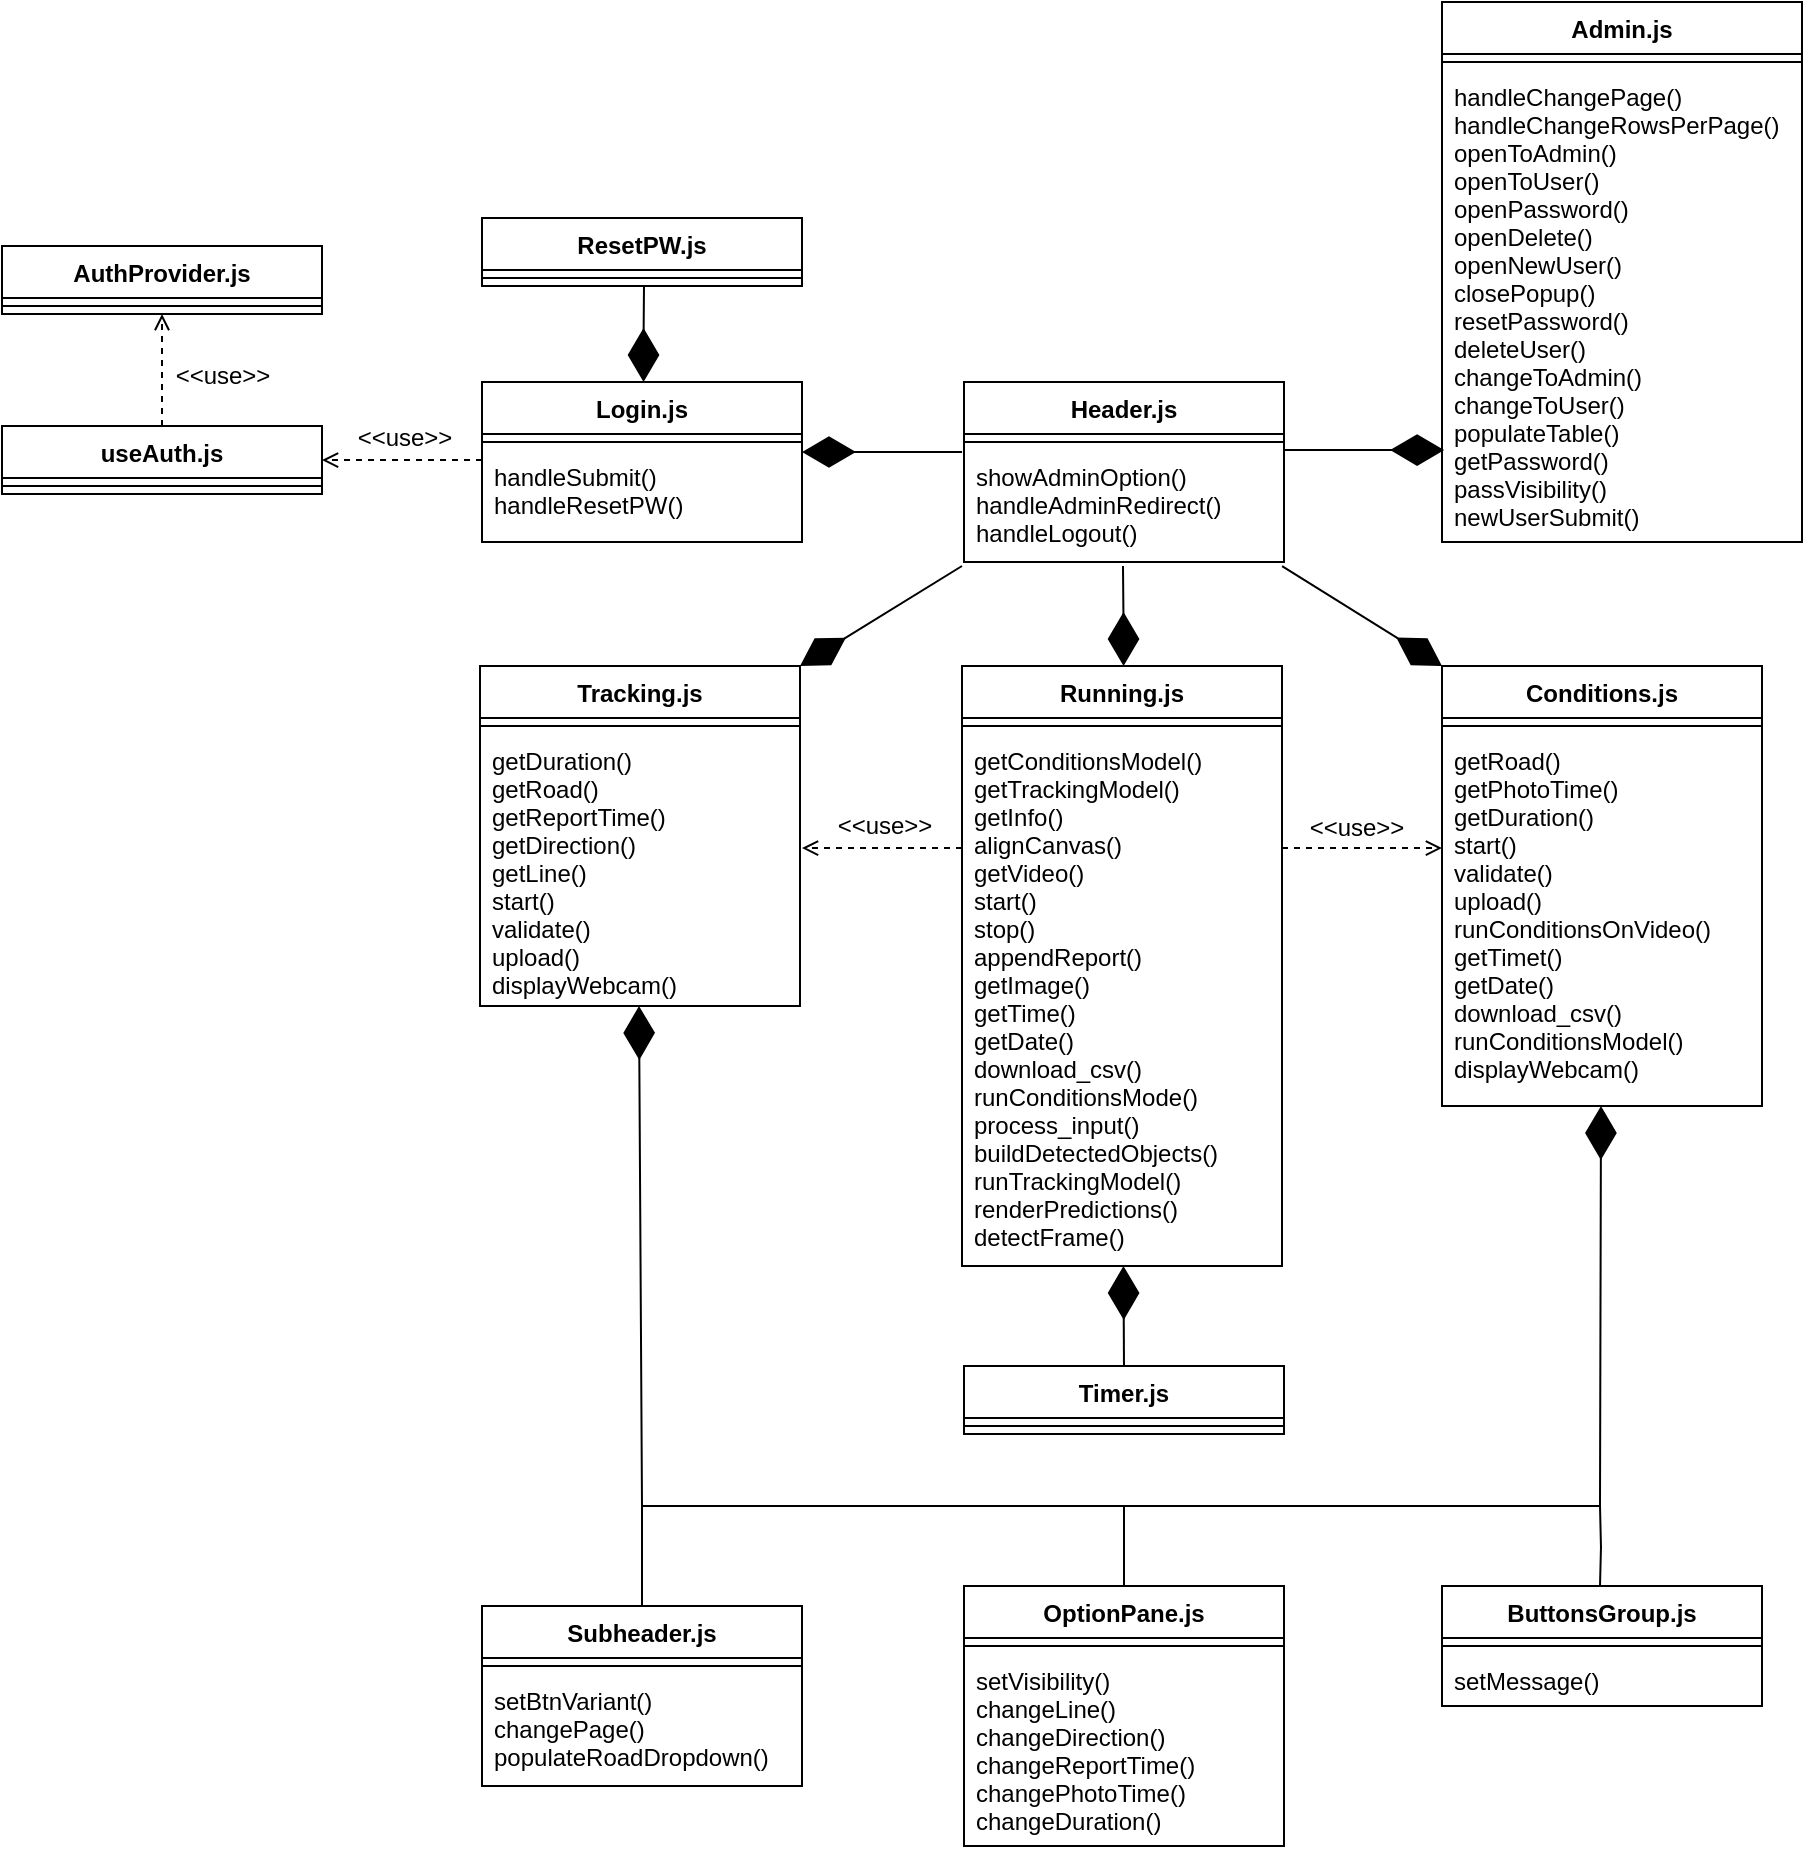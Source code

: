 <mxfile version="16.5.1" type="device"><diagram id="Spc1id3JH02y9eW07wIk" name="Page-1"><mxGraphModel dx="1124" dy="923" grid="0" gridSize="10" guides="1" tooltips="1" connect="1" arrows="1" fold="1" page="0" pageScale="1" pageWidth="1100" pageHeight="850" math="0" shadow="0"><root><mxCell id="0"/><mxCell id="1" parent="0"/><mxCell id="PTDvd9KquHp4soIrrXdA-9" value="Tracking.js" style="swimlane;fontStyle=1;align=center;verticalAlign=top;childLayout=stackLayout;horizontal=1;startSize=26;horizontalStack=0;resizeParent=1;resizeParentMax=0;resizeLast=0;collapsible=1;marginBottom=0;" vertex="1" parent="1"><mxGeometry x="399" y="400" width="160" height="170" as="geometry"/></mxCell><mxCell id="PTDvd9KquHp4soIrrXdA-10" value="" style="line;strokeWidth=1;fillColor=none;align=left;verticalAlign=middle;spacingTop=-1;spacingLeft=3;spacingRight=3;rotatable=0;labelPosition=right;points=[];portConstraint=eastwest;" vertex="1" parent="PTDvd9KquHp4soIrrXdA-9"><mxGeometry y="26" width="160" height="8" as="geometry"/></mxCell><mxCell id="PTDvd9KquHp4soIrrXdA-11" value="getDuration()&#10;getRoad()&#10;getReportTime()&#10;getDirection()&#10;getLine()&#10;start()&#10;validate()&#10;upload()&#10;displayWebcam()" style="text;strokeColor=none;fillColor=none;align=left;verticalAlign=top;spacingLeft=4;spacingRight=4;overflow=hidden;rotatable=0;points=[[0,0.5],[1,0.5]];portConstraint=eastwest;" vertex="1" parent="PTDvd9KquHp4soIrrXdA-9"><mxGeometry y="34" width="160" height="136" as="geometry"/></mxCell><mxCell id="PTDvd9KquHp4soIrrXdA-12" value="ResetPW.js" style="swimlane;fontStyle=1;align=center;verticalAlign=top;childLayout=stackLayout;horizontal=1;startSize=26;horizontalStack=0;resizeParent=1;resizeParentMax=0;resizeLast=0;collapsible=1;marginBottom=0;" vertex="1" parent="1"><mxGeometry x="400" y="176" width="160" height="34" as="geometry"/></mxCell><mxCell id="PTDvd9KquHp4soIrrXdA-13" value="" style="line;strokeWidth=1;fillColor=none;align=left;verticalAlign=middle;spacingTop=-1;spacingLeft=3;spacingRight=3;rotatable=0;labelPosition=right;points=[];portConstraint=eastwest;" vertex="1" parent="PTDvd9KquHp4soIrrXdA-12"><mxGeometry y="26" width="160" height="8" as="geometry"/></mxCell><mxCell id="PTDvd9KquHp4soIrrXdA-15" value="Running.js" style="swimlane;fontStyle=1;align=center;verticalAlign=top;childLayout=stackLayout;horizontal=1;startSize=26;horizontalStack=0;resizeParent=1;resizeParentMax=0;resizeLast=0;collapsible=1;marginBottom=0;" vertex="1" parent="1"><mxGeometry x="640" y="400" width="160" height="300" as="geometry"/></mxCell><mxCell id="PTDvd9KquHp4soIrrXdA-16" value="" style="line;strokeWidth=1;fillColor=none;align=left;verticalAlign=middle;spacingTop=-1;spacingLeft=3;spacingRight=3;rotatable=0;labelPosition=right;points=[];portConstraint=eastwest;" vertex="1" parent="PTDvd9KquHp4soIrrXdA-15"><mxGeometry y="26" width="160" height="8" as="geometry"/></mxCell><mxCell id="PTDvd9KquHp4soIrrXdA-17" value="getConditionsModel()&#10;getTrackingModel()&#10;getInfo()&#10;alignCanvas()&#10;getVideo()&#10;start()&#10;stop()&#10;appendReport()&#10;getImage()&#10;getTime()&#10;getDate()&#10;download_csv()&#10;runConditionsMode()&#10;process_input()&#10;buildDetectedObjects()&#10;runTrackingModel()&#10;renderPredictions()&#10;detectFrame()" style="text;strokeColor=none;fillColor=none;align=left;verticalAlign=top;spacingLeft=4;spacingRight=4;overflow=hidden;rotatable=0;points=[[0,0.5],[1,0.5]];portConstraint=eastwest;" vertex="1" parent="PTDvd9KquHp4soIrrXdA-15"><mxGeometry y="34" width="160" height="266" as="geometry"/></mxCell><mxCell id="PTDvd9KquHp4soIrrXdA-18" value="Timer.js" style="swimlane;fontStyle=1;align=center;verticalAlign=top;childLayout=stackLayout;horizontal=1;startSize=26;horizontalStack=0;resizeParent=1;resizeParentMax=0;resizeLast=0;collapsible=1;marginBottom=0;" vertex="1" parent="1"><mxGeometry x="641" y="750" width="160" height="34" as="geometry"/></mxCell><mxCell id="PTDvd9KquHp4soIrrXdA-19" value="" style="line;strokeWidth=1;fillColor=none;align=left;verticalAlign=middle;spacingTop=-1;spacingLeft=3;spacingRight=3;rotatable=0;labelPosition=right;points=[];portConstraint=eastwest;" vertex="1" parent="PTDvd9KquHp4soIrrXdA-18"><mxGeometry y="26" width="160" height="8" as="geometry"/></mxCell><mxCell id="PTDvd9KquHp4soIrrXdA-21" value="OptionPane.js" style="swimlane;fontStyle=1;align=center;verticalAlign=top;childLayout=stackLayout;horizontal=1;startSize=26;horizontalStack=0;resizeParent=1;resizeParentMax=0;resizeLast=0;collapsible=1;marginBottom=0;" vertex="1" parent="1"><mxGeometry x="641" y="860" width="160" height="130" as="geometry"/></mxCell><mxCell id="PTDvd9KquHp4soIrrXdA-22" value="" style="line;strokeWidth=1;fillColor=none;align=left;verticalAlign=middle;spacingTop=-1;spacingLeft=3;spacingRight=3;rotatable=0;labelPosition=right;points=[];portConstraint=eastwest;" vertex="1" parent="PTDvd9KquHp4soIrrXdA-21"><mxGeometry y="26" width="160" height="8" as="geometry"/></mxCell><mxCell id="PTDvd9KquHp4soIrrXdA-23" value="setVisibility()&#10;changeLine()&#10;changeDirection()&#10;changeReportTime()&#10;changePhotoTime()&#10;changeDuration()" style="text;strokeColor=none;fillColor=none;align=left;verticalAlign=top;spacingLeft=4;spacingRight=4;overflow=hidden;rotatable=0;points=[[0,0.5],[1,0.5]];portConstraint=eastwest;" vertex="1" parent="PTDvd9KquHp4soIrrXdA-21"><mxGeometry y="34" width="160" height="96" as="geometry"/></mxCell><mxCell id="PTDvd9KquHp4soIrrXdA-67" style="edgeStyle=orthogonalEdgeStyle;rounded=0;orthogonalLoop=1;jettySize=auto;html=1;exitX=0.5;exitY=0;exitDx=0;exitDy=0;endArrow=none;endFill=0;" edge="1" parent="1" source="PTDvd9KquHp4soIrrXdA-24"><mxGeometry relative="1" as="geometry"><mxPoint x="480" y="820" as="targetPoint"/></mxGeometry></mxCell><mxCell id="PTDvd9KquHp4soIrrXdA-24" value="Subheader.js" style="swimlane;fontStyle=1;align=center;verticalAlign=top;childLayout=stackLayout;horizontal=1;startSize=26;horizontalStack=0;resizeParent=1;resizeParentMax=0;resizeLast=0;collapsible=1;marginBottom=0;" vertex="1" parent="1"><mxGeometry x="400" y="870" width="160" height="90" as="geometry"/></mxCell><mxCell id="PTDvd9KquHp4soIrrXdA-25" value="" style="line;strokeWidth=1;fillColor=none;align=left;verticalAlign=middle;spacingTop=-1;spacingLeft=3;spacingRight=3;rotatable=0;labelPosition=right;points=[];portConstraint=eastwest;" vertex="1" parent="PTDvd9KquHp4soIrrXdA-24"><mxGeometry y="26" width="160" height="8" as="geometry"/></mxCell><mxCell id="PTDvd9KquHp4soIrrXdA-26" value="setBtnVariant()&#10;changePage()&#10;populateRoadDropdown()&#10;" style="text;strokeColor=none;fillColor=none;align=left;verticalAlign=top;spacingLeft=4;spacingRight=4;overflow=hidden;rotatable=0;points=[[0,0.5],[1,0.5]];portConstraint=eastwest;" vertex="1" parent="PTDvd9KquHp4soIrrXdA-24"><mxGeometry y="34" width="160" height="56" as="geometry"/></mxCell><mxCell id="PTDvd9KquHp4soIrrXdA-68" style="edgeStyle=orthogonalEdgeStyle;rounded=0;orthogonalLoop=1;jettySize=auto;html=1;exitX=0.5;exitY=0;exitDx=0;exitDy=0;endArrow=none;endFill=0;" edge="1" parent="1"><mxGeometry relative="1" as="geometry"><mxPoint x="959" y="820" as="targetPoint"/><mxPoint x="959" y="860" as="sourcePoint"/></mxGeometry></mxCell><mxCell id="PTDvd9KquHp4soIrrXdA-27" value="ButtonsGroup.js" style="swimlane;fontStyle=1;align=center;verticalAlign=top;childLayout=stackLayout;horizontal=1;startSize=26;horizontalStack=0;resizeParent=1;resizeParentMax=0;resizeLast=0;collapsible=1;marginBottom=0;" vertex="1" parent="1"><mxGeometry x="880" y="860" width="160" height="60" as="geometry"/></mxCell><mxCell id="PTDvd9KquHp4soIrrXdA-28" value="" style="line;strokeWidth=1;fillColor=none;align=left;verticalAlign=middle;spacingTop=-1;spacingLeft=3;spacingRight=3;rotatable=0;labelPosition=right;points=[];portConstraint=eastwest;" vertex="1" parent="PTDvd9KquHp4soIrrXdA-27"><mxGeometry y="26" width="160" height="8" as="geometry"/></mxCell><mxCell id="PTDvd9KquHp4soIrrXdA-29" value="setMessage()" style="text;strokeColor=none;fillColor=none;align=left;verticalAlign=top;spacingLeft=4;spacingRight=4;overflow=hidden;rotatable=0;points=[[0,0.5],[1,0.5]];portConstraint=eastwest;" vertex="1" parent="PTDvd9KquHp4soIrrXdA-27"><mxGeometry y="34" width="160" height="26" as="geometry"/></mxCell><mxCell id="PTDvd9KquHp4soIrrXdA-30" value="Conditions.js" style="swimlane;fontStyle=1;align=center;verticalAlign=top;childLayout=stackLayout;horizontal=1;startSize=26;horizontalStack=0;resizeParent=1;resizeParentMax=0;resizeLast=0;collapsible=1;marginBottom=0;" vertex="1" parent="1"><mxGeometry x="880" y="400" width="160" height="220" as="geometry"/></mxCell><mxCell id="PTDvd9KquHp4soIrrXdA-31" value="" style="line;strokeWidth=1;fillColor=none;align=left;verticalAlign=middle;spacingTop=-1;spacingLeft=3;spacingRight=3;rotatable=0;labelPosition=right;points=[];portConstraint=eastwest;" vertex="1" parent="PTDvd9KquHp4soIrrXdA-30"><mxGeometry y="26" width="160" height="8" as="geometry"/></mxCell><mxCell id="PTDvd9KquHp4soIrrXdA-32" value="getRoad()&#10;getPhotoTime()&#10;getDuration()&#10;start()&#10;validate()&#10;upload()&#10;runConditionsOnVideo()&#10;getTimet()&#10;getDate()&#10;download_csv()&#10;runConditionsModel()&#10;displayWebcam()&#10;" style="text;strokeColor=none;fillColor=none;align=left;verticalAlign=top;spacingLeft=4;spacingRight=4;overflow=hidden;rotatable=0;points=[[0,0.5],[1,0.5]];portConstraint=eastwest;" vertex="1" parent="PTDvd9KquHp4soIrrXdA-30"><mxGeometry y="34" width="160" height="186" as="geometry"/></mxCell><mxCell id="PTDvd9KquHp4soIrrXdA-33" value="Admin.js" style="swimlane;fontStyle=1;align=center;verticalAlign=top;childLayout=stackLayout;horizontal=1;startSize=26;horizontalStack=0;resizeParent=1;resizeParentMax=0;resizeLast=0;collapsible=1;marginBottom=0;" vertex="1" parent="1"><mxGeometry x="880" y="68" width="180" height="270" as="geometry"/></mxCell><mxCell id="PTDvd9KquHp4soIrrXdA-34" value="" style="line;strokeWidth=1;fillColor=none;align=left;verticalAlign=middle;spacingTop=-1;spacingLeft=3;spacingRight=3;rotatable=0;labelPosition=right;points=[];portConstraint=eastwest;" vertex="1" parent="PTDvd9KquHp4soIrrXdA-33"><mxGeometry y="26" width="180" height="8" as="geometry"/></mxCell><mxCell id="PTDvd9KquHp4soIrrXdA-35" value="handleChangePage()&#10;handleChangeRowsPerPage()&#10;openToAdmin()&#10;openToUser()&#10;openPassword()&#10;openDelete()&#10;openNewUser()&#10;closePopup()&#10;resetPassword()&#10;deleteUser()&#10;changeToAdmin()&#10;changeToUser()&#10;populateTable()&#10;getPassword()&#10;passVisibility()&#10;newUserSubmit()" style="text;strokeColor=none;fillColor=none;align=left;verticalAlign=top;spacingLeft=4;spacingRight=4;overflow=hidden;rotatable=0;points=[[0,0.5],[1,0.5]];portConstraint=eastwest;" vertex="1" parent="PTDvd9KquHp4soIrrXdA-33"><mxGeometry y="34" width="180" height="236" as="geometry"/></mxCell><mxCell id="PTDvd9KquHp4soIrrXdA-61" style="edgeStyle=orthogonalEdgeStyle;rounded=0;orthogonalLoop=1;jettySize=auto;html=1;exitX=0.5;exitY=0;exitDx=0;exitDy=0;entryX=0.5;entryY=1;entryDx=0;entryDy=0;dashed=1;endArrow=open;endFill=0;" edge="1" parent="1" source="PTDvd9KquHp4soIrrXdA-36" target="PTDvd9KquHp4soIrrXdA-39"><mxGeometry relative="1" as="geometry"/></mxCell><mxCell id="PTDvd9KquHp4soIrrXdA-36" value="useAuth.js" style="swimlane;fontStyle=1;align=center;verticalAlign=top;childLayout=stackLayout;horizontal=1;startSize=26;horizontalStack=0;resizeParent=1;resizeParentMax=0;resizeLast=0;collapsible=1;marginBottom=0;" vertex="1" parent="1"><mxGeometry x="160" y="280" width="160" height="34" as="geometry"/></mxCell><mxCell id="PTDvd9KquHp4soIrrXdA-37" value="" style="line;strokeWidth=1;fillColor=none;align=left;verticalAlign=middle;spacingTop=-1;spacingLeft=3;spacingRight=3;rotatable=0;labelPosition=right;points=[];portConstraint=eastwest;" vertex="1" parent="PTDvd9KquHp4soIrrXdA-36"><mxGeometry y="26" width="160" height="8" as="geometry"/></mxCell><mxCell id="PTDvd9KquHp4soIrrXdA-39" value="AuthProvider.js" style="swimlane;fontStyle=1;align=center;verticalAlign=top;childLayout=stackLayout;horizontal=1;startSize=26;horizontalStack=0;resizeParent=1;resizeParentMax=0;resizeLast=0;collapsible=1;marginBottom=0;" vertex="1" parent="1"><mxGeometry x="160" y="190" width="160" height="34" as="geometry"/></mxCell><mxCell id="PTDvd9KquHp4soIrrXdA-40" value="" style="line;strokeWidth=1;fillColor=none;align=left;verticalAlign=middle;spacingTop=-1;spacingLeft=3;spacingRight=3;rotatable=0;labelPosition=right;points=[];portConstraint=eastwest;" vertex="1" parent="PTDvd9KquHp4soIrrXdA-39"><mxGeometry y="26" width="160" height="8" as="geometry"/></mxCell><mxCell id="PTDvd9KquHp4soIrrXdA-42" value="Login.js" style="swimlane;fontStyle=1;align=center;verticalAlign=top;childLayout=stackLayout;horizontal=1;startSize=26;horizontalStack=0;resizeParent=1;resizeParentMax=0;resizeLast=0;collapsible=1;marginBottom=0;" vertex="1" parent="1"><mxGeometry x="400" y="258" width="160" height="80" as="geometry"/></mxCell><mxCell id="PTDvd9KquHp4soIrrXdA-43" value="" style="line;strokeWidth=1;fillColor=none;align=left;verticalAlign=middle;spacingTop=-1;spacingLeft=3;spacingRight=3;rotatable=0;labelPosition=right;points=[];portConstraint=eastwest;" vertex="1" parent="PTDvd9KquHp4soIrrXdA-42"><mxGeometry y="26" width="160" height="8" as="geometry"/></mxCell><mxCell id="PTDvd9KquHp4soIrrXdA-44" value="handleSubmit()&#10;handleResetPW()" style="text;strokeColor=none;fillColor=none;align=left;verticalAlign=top;spacingLeft=4;spacingRight=4;overflow=hidden;rotatable=0;points=[[0,0.5],[1,0.5]];portConstraint=eastwest;" vertex="1" parent="PTDvd9KquHp4soIrrXdA-42"><mxGeometry y="34" width="160" height="46" as="geometry"/></mxCell><mxCell id="PTDvd9KquHp4soIrrXdA-45" value="Header.js" style="swimlane;fontStyle=1;align=center;verticalAlign=top;childLayout=stackLayout;horizontal=1;startSize=26;horizontalStack=0;resizeParent=1;resizeParentMax=0;resizeLast=0;collapsible=1;marginBottom=0;" vertex="1" parent="1"><mxGeometry x="641" y="258" width="160" height="90" as="geometry"/></mxCell><mxCell id="PTDvd9KquHp4soIrrXdA-46" value="" style="line;strokeWidth=1;fillColor=none;align=left;verticalAlign=middle;spacingTop=-1;spacingLeft=3;spacingRight=3;rotatable=0;labelPosition=right;points=[];portConstraint=eastwest;" vertex="1" parent="PTDvd9KquHp4soIrrXdA-45"><mxGeometry y="26" width="160" height="8" as="geometry"/></mxCell><mxCell id="PTDvd9KquHp4soIrrXdA-47" value="showAdminOption()&#10;handleAdminRedirect()&#10;handleLogout()&#10;" style="text;strokeColor=none;fillColor=none;align=left;verticalAlign=top;spacingLeft=4;spacingRight=4;overflow=hidden;rotatable=0;points=[[0,0.5],[1,0.5]];portConstraint=eastwest;" vertex="1" parent="PTDvd9KquHp4soIrrXdA-45"><mxGeometry y="34" width="160" height="56" as="geometry"/></mxCell><mxCell id="PTDvd9KquHp4soIrrXdA-50" value="" style="endArrow=diamondThin;endFill=1;endSize=24;html=1;rounded=0;exitX=0.5;exitY=0;exitDx=0;exitDy=0;" edge="1" parent="1" source="PTDvd9KquHp4soIrrXdA-18" target="PTDvd9KquHp4soIrrXdA-17"><mxGeometry width="160" relative="1" as="geometry"><mxPoint x="520" y="550" as="sourcePoint"/><mxPoint x="680" y="550" as="targetPoint"/></mxGeometry></mxCell><mxCell id="PTDvd9KquHp4soIrrXdA-51" value="" style="endArrow=diamondThin;endFill=1;endSize=24;html=1;rounded=0;exitX=0.5;exitY=0;exitDx=0;exitDy=0;" edge="1" parent="1"><mxGeometry width="160" relative="1" as="geometry"><mxPoint x="720.497" y="350" as="sourcePoint"/><mxPoint x="720.77" y="400" as="targetPoint"/><Array as="points"><mxPoint x="720.77" y="380"/></Array></mxGeometry></mxCell><mxCell id="PTDvd9KquHp4soIrrXdA-53" value="" style="endArrow=diamondThin;endFill=1;endSize=24;html=1;rounded=0;entryX=1;entryY=0;entryDx=0;entryDy=0;" edge="1" parent="1" target="PTDvd9KquHp4soIrrXdA-9"><mxGeometry width="160" relative="1" as="geometry"><mxPoint x="640" y="350" as="sourcePoint"/><mxPoint x="730.77" y="410" as="targetPoint"/><Array as="points"/></mxGeometry></mxCell><mxCell id="PTDvd9KquHp4soIrrXdA-54" value="" style="endArrow=diamondThin;endFill=1;endSize=24;html=1;rounded=0;entryX=0;entryY=0;entryDx=0;entryDy=0;exitX=0.994;exitY=1.036;exitDx=0;exitDy=0;exitPerimeter=0;" edge="1" parent="1" source="PTDvd9KquHp4soIrrXdA-47" target="PTDvd9KquHp4soIrrXdA-30"><mxGeometry width="160" relative="1" as="geometry"><mxPoint x="650" y="360" as="sourcePoint"/><mxPoint x="569" y="410" as="targetPoint"/><Array as="points"/></mxGeometry></mxCell><mxCell id="PTDvd9KquHp4soIrrXdA-55" value="" style="endArrow=diamondThin;endFill=1;endSize=24;html=1;rounded=0;exitX=-0.006;exitY=0.018;exitDx=0;exitDy=0;exitPerimeter=0;" edge="1" parent="1" source="PTDvd9KquHp4soIrrXdA-47"><mxGeometry width="160" relative="1" as="geometry"><mxPoint x="650" y="360" as="sourcePoint"/><mxPoint x="560" y="293" as="targetPoint"/><Array as="points"/></mxGeometry></mxCell><mxCell id="PTDvd9KquHp4soIrrXdA-56" value="" style="endArrow=diamondThin;endFill=1;endSize=24;html=1;rounded=0;exitX=-0.006;exitY=0.018;exitDx=0;exitDy=0;exitPerimeter=0;" edge="1" parent="1"><mxGeometry width="160" relative="1" as="geometry"><mxPoint x="801" y="292" as="sourcePoint"/><mxPoint x="881.04" y="292.008" as="targetPoint"/><Array as="points"/></mxGeometry></mxCell><mxCell id="PTDvd9KquHp4soIrrXdA-59" style="edgeStyle=orthogonalEdgeStyle;rounded=0;orthogonalLoop=1;jettySize=auto;html=1;dashed=1;endArrow=open;endFill=0;exitX=0;exitY=0.109;exitDx=0;exitDy=0;exitPerimeter=0;" edge="1" parent="1" source="PTDvd9KquHp4soIrrXdA-44" target="PTDvd9KquHp4soIrrXdA-36"><mxGeometry relative="1" as="geometry"/></mxCell><mxCell id="PTDvd9KquHp4soIrrXdA-60" value="" style="group" vertex="1" connectable="0" parent="1"><mxGeometry x="240" y="245" width="60" height="20" as="geometry"/></mxCell><mxCell id="PTDvd9KquHp4soIrrXdA-58" value="&amp;lt;&amp;lt;use&amp;gt;&amp;gt;" style="text;html=1;align=center;verticalAlign=middle;resizable=0;points=[];autosize=1;strokeColor=none;fillColor=none;" vertex="1" parent="PTDvd9KquHp4soIrrXdA-60"><mxGeometry width="60" height="20" as="geometry"/></mxCell><mxCell id="PTDvd9KquHp4soIrrXdA-62" value="" style="group" vertex="1" connectable="0" parent="1"><mxGeometry x="331" y="276" width="60" height="20" as="geometry"/></mxCell><mxCell id="PTDvd9KquHp4soIrrXdA-63" value="&amp;lt;&amp;lt;use&amp;gt;&amp;gt;" style="text;html=1;align=center;verticalAlign=middle;resizable=0;points=[];autosize=1;strokeColor=none;fillColor=none;" vertex="1" parent="PTDvd9KquHp4soIrrXdA-62"><mxGeometry width="60" height="20" as="geometry"/></mxCell><mxCell id="PTDvd9KquHp4soIrrXdA-64" value="" style="endArrow=diamondThin;endFill=1;endSize=24;html=1;rounded=0;" edge="1" parent="1"><mxGeometry width="160" relative="1" as="geometry"><mxPoint x="481" y="210" as="sourcePoint"/><mxPoint x="480.77" y="258" as="targetPoint"/><Array as="points"><mxPoint x="480.77" y="238"/></Array></mxGeometry></mxCell><mxCell id="PTDvd9KquHp4soIrrXdA-65" value="" style="endArrow=diamondThin;endFill=1;endSize=24;html=1;rounded=0;exitX=0.5;exitY=0;exitDx=0;exitDy=0;" edge="1" parent="1" source="PTDvd9KquHp4soIrrXdA-21"><mxGeometry width="160" relative="1" as="geometry"><mxPoint x="478.77" y="620" as="sourcePoint"/><mxPoint x="478.497" y="570" as="targetPoint"/><Array as="points"><mxPoint x="721" y="820"/><mxPoint x="480" y="820"/></Array></mxGeometry></mxCell><mxCell id="PTDvd9KquHp4soIrrXdA-66" value="" style="endArrow=diamondThin;endFill=1;endSize=24;html=1;rounded=0;exitX=0.5;exitY=0;exitDx=0;exitDy=0;" edge="1" parent="1" source="PTDvd9KquHp4soIrrXdA-21"><mxGeometry width="160" relative="1" as="geometry"><mxPoint x="959.77" y="670" as="sourcePoint"/><mxPoint x="959.497" y="620" as="targetPoint"/><Array as="points"><mxPoint x="721" y="820"/><mxPoint x="959" y="820"/></Array></mxGeometry></mxCell><mxCell id="PTDvd9KquHp4soIrrXdA-69" style="edgeStyle=orthogonalEdgeStyle;rounded=0;orthogonalLoop=1;jettySize=auto;html=1;dashed=1;endArrow=open;endFill=0;exitX=0;exitY=0.109;exitDx=0;exitDy=0;exitPerimeter=0;" edge="1" parent="1"><mxGeometry relative="1" as="geometry"><mxPoint x="640" y="491.014" as="sourcePoint"/><mxPoint x="560" y="491.014" as="targetPoint"/></mxGeometry></mxCell><mxCell id="PTDvd9KquHp4soIrrXdA-70" style="edgeStyle=orthogonalEdgeStyle;rounded=0;orthogonalLoop=1;jettySize=auto;html=1;dashed=1;endArrow=open;endFill=0;exitX=0;exitY=0.109;exitDx=0;exitDy=0;exitPerimeter=0;" edge="1" parent="1"><mxGeometry relative="1" as="geometry"><mxPoint x="800" y="491.014" as="sourcePoint"/><mxPoint x="880" y="491.014" as="targetPoint"/></mxGeometry></mxCell><mxCell id="PTDvd9KquHp4soIrrXdA-71" value="" style="group" vertex="1" connectable="0" parent="1"><mxGeometry x="571" y="470" width="60" height="20" as="geometry"/></mxCell><mxCell id="PTDvd9KquHp4soIrrXdA-72" value="&amp;lt;&amp;lt;use&amp;gt;&amp;gt;" style="text;html=1;align=center;verticalAlign=middle;resizable=0;points=[];autosize=1;strokeColor=none;fillColor=none;" vertex="1" parent="PTDvd9KquHp4soIrrXdA-71"><mxGeometry width="60" height="20" as="geometry"/></mxCell><mxCell id="PTDvd9KquHp4soIrrXdA-73" value="" style="group" vertex="1" connectable="0" parent="1"><mxGeometry x="807" y="471" width="60" height="20" as="geometry"/></mxCell><mxCell id="PTDvd9KquHp4soIrrXdA-74" value="&amp;lt;&amp;lt;use&amp;gt;&amp;gt;" style="text;html=1;align=center;verticalAlign=middle;resizable=0;points=[];autosize=1;strokeColor=none;fillColor=none;" vertex="1" parent="PTDvd9KquHp4soIrrXdA-73"><mxGeometry width="60" height="20" as="geometry"/></mxCell></root></mxGraphModel></diagram></mxfile>